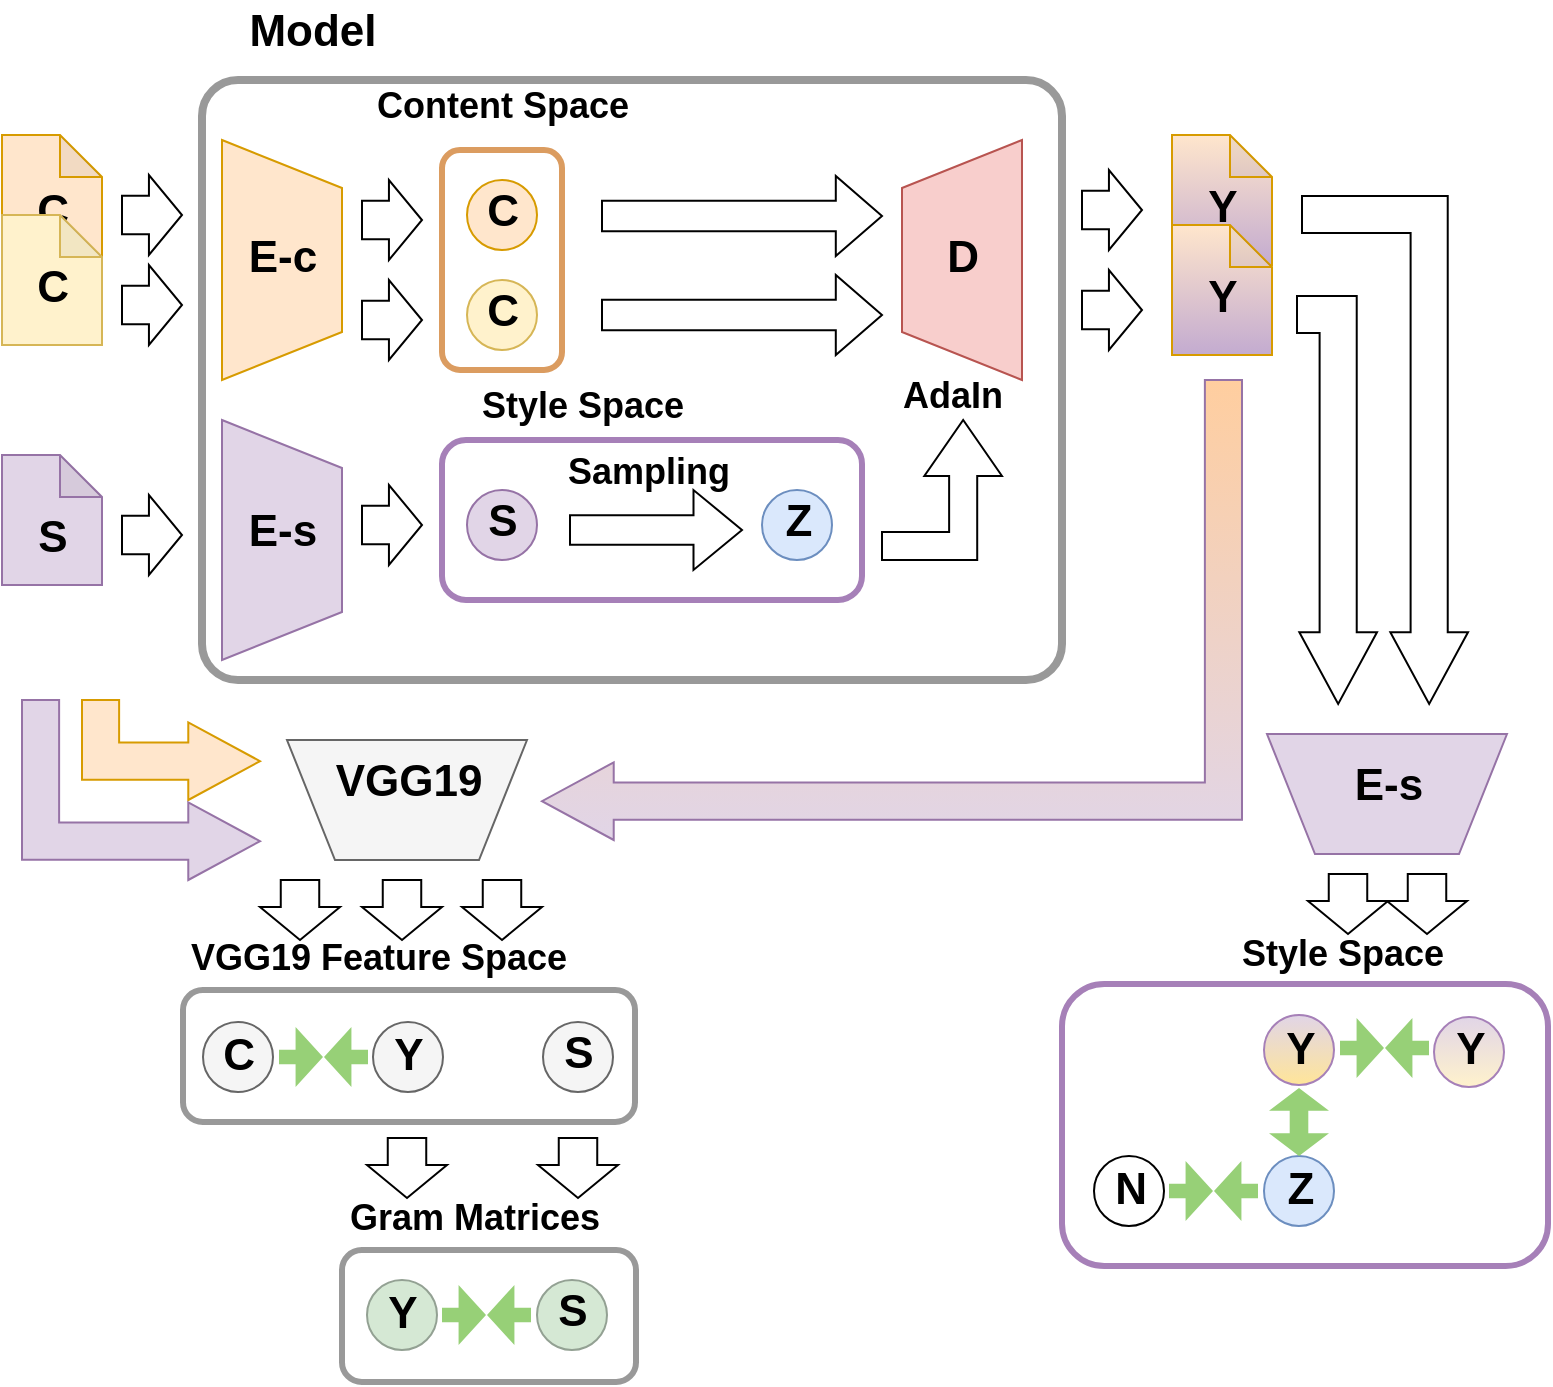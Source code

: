 <mxfile version="12.1.3" type="device" pages="1"><diagram id="BpUwLvxRDQDON40G88cy" name="Seite-1"><mxGraphModel dx="739" dy="400" grid="1" gridSize="10" guides="1" tooltips="1" connect="1" arrows="1" fold="1" page="1" pageScale="1" pageWidth="827" pageHeight="1169" math="0" shadow="0"><root><mxCell id="0"/><mxCell id="1" parent="0"/><mxCell id="B95l_GnRycxYkU9E4nNO-138" value="" style="rounded=1;whiteSpace=wrap;html=1;strokeColor=#A680B8;fillColor=none;strokeWidth=3;" parent="1" vertex="1"><mxGeometry x="570" y="612" width="243" height="141" as="geometry"/></mxCell><mxCell id="B95l_GnRycxYkU9E4nNO-159" value="" style="rounded=1;whiteSpace=wrap;html=1;strokeColor=#999999;fillColor=none;strokeWidth=3;fontColor=#333333;" parent="1" vertex="1"><mxGeometry x="210" y="745" width="147" height="66" as="geometry"/></mxCell><mxCell id="B95l_GnRycxYkU9E4nNO-143" value="" style="rounded=1;whiteSpace=wrap;html=1;strokeColor=#999999;fillColor=none;strokeWidth=3;fontColor=#333333;" parent="1" vertex="1"><mxGeometry x="130.5" y="615" width="226" height="66" as="geometry"/></mxCell><mxCell id="B95l_GnRycxYkU9E4nNO-118" value="" style="shape=note;whiteSpace=wrap;html=1;backgroundOutline=1;darkOpacity=0.05;size=21;fillColor=#ffe6cc;strokeColor=#d79b00;gradientColor=#C3ABD0;" parent="1" vertex="1"><mxGeometry x="625" y="187.5" width="50" height="65" as="geometry"/></mxCell><mxCell id="B95l_GnRycxYkU9E4nNO-51" value="" style="rounded=1;whiteSpace=wrap;html=1;strokeColor=#999999;fillColor=none;strokeWidth=4;perimeterSpacing=20;glass=0;shadow=0;comic=0;arcSize=6;labelBorderColor=#000000;horizontal=0;" parent="1" vertex="1"><mxGeometry x="140" y="160" width="430" height="300" as="geometry"/></mxCell><mxCell id="B95l_GnRycxYkU9E4nNO-8" value="" style="shape=note;whiteSpace=wrap;html=1;backgroundOutline=1;darkOpacity=0.05;size=21;fillColor=#ffe6cc;strokeColor=#d79b00;" parent="1" vertex="1"><mxGeometry x="40" y="187.5" width="50" height="65" as="geometry"/></mxCell><mxCell id="B95l_GnRycxYkU9E4nNO-111" value="&lt;div style=&quot;font-size: 22px&quot; align=&quot;center&quot;&gt;&lt;font&gt;&lt;b&gt;C&lt;br&gt;&lt;/b&gt;&lt;/font&gt;&lt;/div&gt;" style="text;html=1;resizable=0;points=[];autosize=1;align=center;verticalAlign=top;spacingTop=-4;fontColor=#000000;" parent="1" vertex="1"><mxGeometry x="50" y="210" width="30" height="20" as="geometry"/></mxCell><mxCell id="B95l_GnRycxYkU9E4nNO-29" value="" style="rounded=1;whiteSpace=wrap;html=1;strokeColor=#A680B8;fillColor=none;strokeWidth=3;" parent="1" vertex="1"><mxGeometry x="260" y="340" width="210" height="80" as="geometry"/></mxCell><mxCell id="B95l_GnRycxYkU9E4nNO-28" value="" style="rounded=1;whiteSpace=wrap;html=1;strokeColor=#DB9C60;fillColor=none;strokeWidth=3;" parent="1" vertex="1"><mxGeometry x="260" y="195" width="60" height="110" as="geometry"/></mxCell><mxCell id="B95l_GnRycxYkU9E4nNO-2" value="" style="shape=trapezoid;perimeter=trapezoidPerimeter;whiteSpace=wrap;html=1;rotation=90;fillColor=#ffe6cc;strokeColor=#d79b00;" parent="1" vertex="1"><mxGeometry x="120" y="220" width="120" height="60" as="geometry"/></mxCell><mxCell id="B95l_GnRycxYkU9E4nNO-3" value="" style="shape=trapezoid;perimeter=trapezoidPerimeter;whiteSpace=wrap;html=1;rotation=90;fillColor=#e1d5e7;strokeColor=#9673a6;" parent="1" vertex="1"><mxGeometry x="120" y="360" width="120" height="60" as="geometry"/></mxCell><mxCell id="B95l_GnRycxYkU9E4nNO-5" value="" style="shape=note;whiteSpace=wrap;html=1;backgroundOutline=1;darkOpacity=0.05;size=21;fillColor=#e1d5e7;strokeColor=#9673a6;" parent="1" vertex="1"><mxGeometry x="40" y="347.5" width="50" height="65" as="geometry"/></mxCell><mxCell id="B95l_GnRycxYkU9E4nNO-7" value="" style="shape=note;whiteSpace=wrap;html=1;backgroundOutline=1;darkOpacity=0.05;size=21;fillColor=#fff2cc;strokeColor=#d6b656;" parent="1" vertex="1"><mxGeometry x="40" y="227.5" width="50" height="65" as="geometry"/></mxCell><mxCell id="B95l_GnRycxYkU9E4nNO-12" value="" style="shape=singleArrow;whiteSpace=wrap;html=1;arrowWidth=0.481;arrowSize=0.551;" parent="1" vertex="1"><mxGeometry x="100" y="367.5" width="30" height="40" as="geometry"/></mxCell><mxCell id="B95l_GnRycxYkU9E4nNO-13" value="" style="shape=singleArrow;whiteSpace=wrap;html=1;arrowWidth=0.481;arrowSize=0.551;" parent="1" vertex="1"><mxGeometry x="100" y="207.5" width="30" height="40" as="geometry"/></mxCell><mxCell id="B95l_GnRycxYkU9E4nNO-14" value="" style="shape=singleArrow;whiteSpace=wrap;html=1;arrowWidth=0.481;arrowSize=0.551;" parent="1" vertex="1"><mxGeometry x="100" y="252.5" width="30" height="40" as="geometry"/></mxCell><mxCell id="B95l_GnRycxYkU9E4nNO-15" value="" style="ellipse;whiteSpace=wrap;html=1;aspect=fixed;fillColor=#e1d5e7;strokeColor=#9673a6;" parent="1" vertex="1"><mxGeometry x="272.5" y="365" width="35" height="35" as="geometry"/></mxCell><mxCell id="B95l_GnRycxYkU9E4nNO-16" value="" style="ellipse;whiteSpace=wrap;html=1;aspect=fixed;fillColor=#fff2cc;strokeColor=#d6b656;" parent="1" vertex="1"><mxGeometry x="272.5" y="260" width="35" height="35" as="geometry"/></mxCell><mxCell id="B95l_GnRycxYkU9E4nNO-18" value="" style="ellipse;whiteSpace=wrap;html=1;aspect=fixed;fillColor=#ffe6cc;strokeColor=#d79b00;" parent="1" vertex="1"><mxGeometry x="272.5" y="210" width="35" height="35" as="geometry"/></mxCell><mxCell id="B95l_GnRycxYkU9E4nNO-21" value="" style="shape=singleArrow;whiteSpace=wrap;html=1;arrowWidth=0.481;arrowSize=0.551;" parent="1" vertex="1"><mxGeometry x="220" y="210" width="30" height="40" as="geometry"/></mxCell><mxCell id="B95l_GnRycxYkU9E4nNO-22" value="" style="shape=singleArrow;whiteSpace=wrap;html=1;arrowWidth=0.481;arrowSize=0.551;" parent="1" vertex="1"><mxGeometry x="220" y="260" width="30" height="40" as="geometry"/></mxCell><mxCell id="B95l_GnRycxYkU9E4nNO-24" value="" style="shape=singleArrow;whiteSpace=wrap;html=1;arrowWidth=0.481;arrowSize=0.551;" parent="1" vertex="1"><mxGeometry x="220" y="362.5" width="30" height="40" as="geometry"/></mxCell><mxCell id="B95l_GnRycxYkU9E4nNO-25" value="" style="shape=singleArrow;whiteSpace=wrap;html=1;arrowWidth=0.371;arrowSize=0.282;" parent="1" vertex="1"><mxGeometry x="324" y="365" width="86" height="40" as="geometry"/></mxCell><mxCell id="B95l_GnRycxYkU9E4nNO-26" value="" style="ellipse;whiteSpace=wrap;html=1;aspect=fixed;fillColor=#dae8fc;strokeColor=#6c8ebf;" parent="1" vertex="1"><mxGeometry x="420" y="365" width="35" height="35" as="geometry"/></mxCell><mxCell id="B95l_GnRycxYkU9E4nNO-27" value="" style="shape=trapezoid;perimeter=trapezoidPerimeter;whiteSpace=wrap;html=1;rotation=90;fillColor=#f8cecc;strokeColor=#b85450;flipH=1;flipV=1;" parent="1" vertex="1"><mxGeometry x="460" y="220" width="120" height="60" as="geometry"/></mxCell><mxCell id="B95l_GnRycxYkU9E4nNO-30" value="" style="shape=singleArrow;whiteSpace=wrap;html=1;arrowWidth=0.379;arrowSize=0.165;" parent="1" vertex="1"><mxGeometry x="340" y="208" width="140" height="40" as="geometry"/></mxCell><mxCell id="B95l_GnRycxYkU9E4nNO-31" value="" style="shape=singleArrow;whiteSpace=wrap;html=1;arrowWidth=0.379;arrowSize=0.165;" parent="1" vertex="1"><mxGeometry x="340" y="257.5" width="140" height="40" as="geometry"/></mxCell><mxCell id="B95l_GnRycxYkU9E4nNO-32" value="" style="html=1;align=center;verticalAlign=middle;shape=mxgraph.arrows2.bendArrow;dy=7.02;dx=28;notch=0;arrowHead=38.83;strokeColor=#000000;fillColor=#ffffff;direction=south;flipH=0;flipV=1;" parent="1" vertex="1"><mxGeometry x="480" y="330" width="60" height="70" as="geometry"/></mxCell><mxCell id="B95l_GnRycxYkU9E4nNO-36" value="" style="shape=trapezoid;perimeter=trapezoidPerimeter;whiteSpace=wrap;html=1;rotation=90;fillColor=#f5f5f5;strokeColor=#666666;fontColor=#333333;direction=south;" parent="1" vertex="1"><mxGeometry x="212.5" y="460" width="60" height="120" as="geometry"/></mxCell><mxCell id="B95l_GnRycxYkU9E4nNO-38" value="" style="shape=singleArrow;whiteSpace=wrap;html=1;arrowWidth=0.481;arrowSize=0.551;" parent="1" vertex="1"><mxGeometry x="580" y="205" width="30" height="40" as="geometry"/></mxCell><mxCell id="B95l_GnRycxYkU9E4nNO-40" value="" style="html=1;align=center;verticalAlign=middle;shape=mxgraph.arrows2.bendArrow;dy=9.28;dx=35.86;notch=0;arrowHead=38.83;strokeColor=#d79b00;fillColor=#ffe6cc;direction=east;flipH=0;flipV=1;" parent="1" vertex="1"><mxGeometry x="80" y="470" width="89" height="50" as="geometry"/></mxCell><mxCell id="B95l_GnRycxYkU9E4nNO-44" value="" style="shape=singleArrow;whiteSpace=wrap;html=1;arrowWidth=0.481;arrowSize=0.551;" parent="1" vertex="1"><mxGeometry x="580" y="255" width="30" height="40" as="geometry"/></mxCell><mxCell id="B95l_GnRycxYkU9E4nNO-46" value="" style="html=1;align=center;verticalAlign=middle;shape=mxgraph.arrows2.bendArrow;dy=9.28;dx=35.86;notch=0;arrowHead=38.83;strokeColor=#9673a6;fillColor=#e1d5e7;direction=east;flipH=0;flipV=1;" parent="1" vertex="1"><mxGeometry x="50" y="470" width="119" height="90" as="geometry"/></mxCell><mxCell id="B95l_GnRycxYkU9E4nNO-47" value="" style="html=1;align=center;verticalAlign=middle;shape=mxgraph.arrows2.bendArrow;dy=9.28;dx=35.86;notch=0;arrowHead=38.83;strokeColor=#9673a6;fillColor=#e1d5e7;direction=east;flipH=1;flipV=1;gradientColor=#FFCE9F;" parent="1" vertex="1"><mxGeometry x="310" y="310" width="350" height="230" as="geometry"/></mxCell><mxCell id="B95l_GnRycxYkU9E4nNO-48" value="" style="shape=trapezoid;perimeter=trapezoidPerimeter;whiteSpace=wrap;html=1;rotation=90;fillColor=#e1d5e7;strokeColor=#9673a6;direction=south;" parent="1" vertex="1"><mxGeometry x="702.5" y="457" width="60" height="120" as="geometry"/></mxCell><mxCell id="B95l_GnRycxYkU9E4nNO-54" value="&lt;div style=&quot;font-size: 22px&quot; align=&quot;center&quot;&gt;&lt;font style=&quot;font-size: 22px&quot;&gt;&lt;b&gt;Model&lt;/b&gt;&lt;/font&gt;&lt;/div&gt;" style="text;html=1;resizable=0;points=[];autosize=1;align=center;verticalAlign=top;spacingTop=-4;fontColor=#000000;" parent="1" vertex="1"><mxGeometry x="155" y="120" width="80" height="20" as="geometry"/></mxCell><mxCell id="B95l_GnRycxYkU9E4nNO-55" value="&lt;div style=&quot;font-size: 22px&quot; align=&quot;center&quot;&gt;&lt;font&gt;&lt;b&gt;C&lt;br&gt;&lt;/b&gt;&lt;/font&gt;&lt;/div&gt;" style="text;html=1;resizable=0;points=[];autosize=1;align=center;verticalAlign=top;spacingTop=-4;fontColor=#000000;" parent="1" vertex="1"><mxGeometry x="50" y="247.5" width="30" height="20" as="geometry"/></mxCell><mxCell id="B95l_GnRycxYkU9E4nNO-57" value="&lt;div style=&quot;font-size: 22px&quot; align=&quot;center&quot;&gt;&lt;font&gt;&lt;b&gt;C&lt;br&gt;&lt;/b&gt;&lt;/font&gt;&lt;/div&gt;" style="text;html=1;resizable=0;points=[];autosize=1;align=center;verticalAlign=top;spacingTop=-4;fontColor=#000000;" parent="1" vertex="1"><mxGeometry x="275" y="210" width="30" height="20" as="geometry"/></mxCell><mxCell id="B95l_GnRycxYkU9E4nNO-59" value="&lt;div style=&quot;font-size: 22px&quot; align=&quot;center&quot;&gt;&lt;font&gt;&lt;b&gt;C&lt;br&gt;&lt;/b&gt;&lt;/font&gt;&lt;/div&gt;" style="text;html=1;resizable=0;points=[];autosize=1;align=center;verticalAlign=top;spacingTop=-4;fontColor=#000000;" parent="1" vertex="1"><mxGeometry x="275" y="260" width="30" height="20" as="geometry"/></mxCell><mxCell id="B95l_GnRycxYkU9E4nNO-64" value="&lt;div style=&quot;font-size: 22px&quot; align=&quot;center&quot;&gt;&lt;font&gt;&lt;b&gt;E-c&lt;br&gt;&lt;/b&gt;&lt;/font&gt;&lt;/div&gt;" style="text;html=1;resizable=0;points=[];autosize=1;align=center;verticalAlign=top;spacingTop=-4;fontColor=#000000;" parent="1" vertex="1"><mxGeometry x="155" y="232.5" width="50" height="20" as="geometry"/></mxCell><mxCell id="B95l_GnRycxYkU9E4nNO-65" value="&lt;div style=&quot;font-size: 22px&quot; align=&quot;center&quot;&gt;&lt;font&gt;&lt;b&gt;E-s&lt;/b&gt;&lt;/font&gt;&lt;/div&gt;" style="text;html=1;resizable=0;points=[];autosize=1;align=center;verticalAlign=top;spacingTop=-4;fontColor=#000000;" parent="1" vertex="1"><mxGeometry x="155" y="370" width="50" height="20" as="geometry"/></mxCell><mxCell id="B95l_GnRycxYkU9E4nNO-66" value="&lt;div style=&quot;font-size: 22px&quot; align=&quot;center&quot;&gt;&lt;font&gt;&lt;b&gt;S&lt;/b&gt;&lt;/font&gt;&lt;/div&gt;" style="text;html=1;resizable=0;points=[];autosize=1;align=center;verticalAlign=top;spacingTop=-4;fontColor=#000000;" parent="1" vertex="1"><mxGeometry x="50" y="372.5" width="30" height="20" as="geometry"/></mxCell><mxCell id="B95l_GnRycxYkU9E4nNO-67" value="&lt;div style=&quot;font-size: 22px&quot; align=&quot;center&quot;&gt;&lt;font&gt;&lt;b&gt;S&lt;/b&gt;&lt;/font&gt;&lt;/div&gt;" style="text;html=1;resizable=0;points=[];autosize=1;align=center;verticalAlign=top;spacingTop=-4;fontColor=#000000;" parent="1" vertex="1"><mxGeometry x="275" y="365" width="30" height="20" as="geometry"/></mxCell><mxCell id="B95l_GnRycxYkU9E4nNO-68" value="&lt;div style=&quot;font-size: 22px&quot; align=&quot;center&quot;&gt;&lt;font&gt;&lt;b&gt;Z&lt;/b&gt;&lt;/font&gt;&lt;/div&gt;" style="text;html=1;resizable=0;points=[];autosize=1;align=center;verticalAlign=top;spacingTop=-4;fontColor=#000000;" parent="1" vertex="1"><mxGeometry x="422.5" y="365" width="30" height="20" as="geometry"/></mxCell><mxCell id="B95l_GnRycxYkU9E4nNO-70" value="&lt;div style=&quot;font-size: 22px&quot; align=&quot;center&quot;&gt;&lt;font&gt;&lt;b&gt;D&lt;/b&gt;&lt;/font&gt;&lt;/div&gt;" style="text;html=1;resizable=0;points=[];autosize=1;align=center;verticalAlign=top;spacingTop=-4;fontColor=#000000;" parent="1" vertex="1"><mxGeometry x="505" y="232.5" width="30" height="20" as="geometry"/></mxCell><mxCell id="B95l_GnRycxYkU9E4nNO-71" value="&lt;div style=&quot;font-size: 18px&quot; align=&quot;center&quot;&gt;&lt;font style=&quot;font-size: 18px&quot;&gt;&lt;b&gt;&lt;font&gt;Content Space&lt;/font&gt;&lt;br&gt;&lt;/b&gt;&lt;/font&gt;&lt;/div&gt;" style="text;html=1;resizable=0;points=[];autosize=1;align=center;verticalAlign=top;spacingTop=-4;fontColor=#000000;" parent="1" vertex="1"><mxGeometry x="220" y="160" width="140" height="20" as="geometry"/></mxCell><mxCell id="B95l_GnRycxYkU9E4nNO-72" value="&lt;div style=&quot;font-size: 18px&quot; align=&quot;center&quot;&gt;&lt;font style=&quot;font-size: 18px&quot;&gt;&lt;b&gt;Style Space&lt;br&gt;&lt;/b&gt;&lt;/font&gt;&lt;/div&gt;" style="text;html=1;resizable=0;points=[];autosize=1;align=center;verticalAlign=top;spacingTop=-4;fontColor=#000000;" parent="1" vertex="1"><mxGeometry x="270" y="310" width="120" height="20" as="geometry"/></mxCell><mxCell id="B95l_GnRycxYkU9E4nNO-74" value="&lt;font style=&quot;font-size: 22px&quot;&gt;&lt;b&gt;Y&lt;br&gt;&lt;/b&gt;&lt;/font&gt;" style="text;html=1;resizable=0;points=[];autosize=1;align=center;verticalAlign=top;spacingTop=-4;fontColor=#000000;" parent="1" vertex="1"><mxGeometry x="635" y="208" width="30" height="20" as="geometry"/></mxCell><mxCell id="B95l_GnRycxYkU9E4nNO-89" value="" style="shape=singleArrow;whiteSpace=wrap;html=1;arrowWidth=0.481;arrowSize=0.551;direction=south;" parent="1" vertex="1"><mxGeometry x="693" y="557" width="40" height="30" as="geometry"/></mxCell><mxCell id="B95l_GnRycxYkU9E4nNO-91" value="" style="shape=singleArrow;whiteSpace=wrap;html=1;arrowWidth=0.481;arrowSize=0.551;direction=south;" parent="1" vertex="1"><mxGeometry x="732.5" y="557" width="40" height="30" as="geometry"/></mxCell><mxCell id="B95l_GnRycxYkU9E4nNO-99" value="&lt;div style=&quot;font-size: 22px&quot; align=&quot;center&quot;&gt;&lt;font&gt;&lt;b&gt;E-s&lt;/b&gt;&lt;/font&gt;&lt;/div&gt;" style="text;html=1;resizable=0;points=[];autosize=1;align=center;verticalAlign=top;spacingTop=-4;direction=south;fontColor=#000000;" parent="1" vertex="1"><mxGeometry x="722.5" y="497" width="20" height="50" as="geometry"/></mxCell><mxCell id="B95l_GnRycxYkU9E4nNO-103" value="" style="html=1;align=center;verticalAlign=middle;shape=mxgraph.arrows2.bendArrow;dy=9.28;dx=35.86;notch=0;arrowHead=38.83;strokeColor=#000000;fillColor=#ffffff;direction=south;flipH=0;flipV=0;" parent="1" vertex="1"><mxGeometry x="687.5" y="268" width="40" height="204" as="geometry"/></mxCell><mxCell id="B95l_GnRycxYkU9E4nNO-104" value="" style="html=1;align=center;verticalAlign=middle;shape=mxgraph.arrows2.bendArrow;dy=9.28;dx=35.86;notch=0;arrowHead=38.83;strokeColor=#000000;fillColor=#ffffff;direction=south;flipH=0;flipV=0;" parent="1" vertex="1"><mxGeometry x="690" y="218" width="83" height="254" as="geometry"/></mxCell><mxCell id="B95l_GnRycxYkU9E4nNO-105" value="" style="ellipse;whiteSpace=wrap;html=1;aspect=fixed;fillColor=#E1D5E7;strokeColor=#A680B8;gradientDirection=east;gradientColor=#FFE599;direction=south;" parent="1" vertex="1"><mxGeometry x="671" y="627.5" width="35" height="35" as="geometry"/></mxCell><mxCell id="B95l_GnRycxYkU9E4nNO-106" value="&lt;font style=&quot;font-size: 22px&quot;&gt;&lt;b&gt;Y&lt;br&gt;&lt;/b&gt;&lt;/font&gt;" style="text;html=1;resizable=0;points=[];autosize=1;align=center;verticalAlign=top;spacingTop=-4;direction=south;fontColor=#000000;" parent="1" vertex="1"><mxGeometry x="678.5" y="628.5" width="20" height="30" as="geometry"/></mxCell><mxCell id="B95l_GnRycxYkU9E4nNO-107" value="" style="ellipse;whiteSpace=wrap;html=1;aspect=fixed;fillColor=#E1D5E7;strokeColor=#A680B8;gradientDirection=east;gradientColor=#FFF2CC;direction=south;" parent="1" vertex="1"><mxGeometry x="756" y="628.5" width="35" height="35" as="geometry"/></mxCell><mxCell id="B95l_GnRycxYkU9E4nNO-108" value="&lt;font style=&quot;font-size: 22px&quot;&gt;&lt;b&gt;Y&lt;br&gt;&lt;/b&gt;&lt;/font&gt;" style="text;html=1;resizable=0;points=[];autosize=1;align=center;verticalAlign=top;spacingTop=-4;direction=west;fontColor=#000000;" parent="1" vertex="1"><mxGeometry x="758.5" y="629" width="30" height="20" as="geometry"/></mxCell><mxCell id="B95l_GnRycxYkU9E4nNO-112" value="" style="ellipse;whiteSpace=wrap;html=1;aspect=fixed;fillColor=#dae8fc;strokeColor=#6c8ebf;gradientDirection=east;direction=south;" parent="1" vertex="1"><mxGeometry x="671" y="698" width="35" height="35" as="geometry"/></mxCell><mxCell id="B95l_GnRycxYkU9E4nNO-113" value="&lt;font style=&quot;font-size: 22px&quot;&gt;&lt;b&gt;Z&lt;br&gt;&lt;/b&gt;&lt;/font&gt;" style="text;html=1;resizable=0;points=[];autosize=1;align=center;verticalAlign=top;spacingTop=-4;direction=south;fontColor=#000000;" parent="1" vertex="1"><mxGeometry x="673.5" y="699" width="30" height="20" as="geometry"/></mxCell><mxCell id="B95l_GnRycxYkU9E4nNO-114" value="" style="html=1;shadow=0;dashed=0;align=center;verticalAlign=middle;shape=mxgraph.arrows2.twoWayArrow;dy=0.69;dx=11.33;rounded=1;glass=0;comic=0;strokeColor=none;strokeWidth=4;fillColor=#97D077;direction=south;" parent="1" vertex="1"><mxGeometry x="673.5" y="664" width="30" height="34" as="geometry"/></mxCell><mxCell id="B95l_GnRycxYkU9E4nNO-116" value="" style="html=1;shadow=0;dashed=0;align=center;verticalAlign=middle;shape=mxgraph.arrows2.arrow;dy=0.76;dx=13.71;notch=0;rounded=1;glass=0;comic=0;strokeColor=none;strokeWidth=4;fillColor=#97D077;gradientColor=none;" parent="1" vertex="1"><mxGeometry x="709" y="629" width="22" height="30" as="geometry"/></mxCell><mxCell id="B95l_GnRycxYkU9E4nNO-117" value="&lt;font style=&quot;font-size: 22px&quot;&gt;&lt;b&gt;&lt;font style=&quot;font-size: 22px&quot;&gt;VGG19&lt;/font&gt;&lt;/b&gt;&lt;/font&gt;" style="text;html=1;resizable=0;points=[];autosize=1;align=center;verticalAlign=top;spacingTop=-4;direction=south;fontColor=#000000;" parent="1" vertex="1"><mxGeometry x="197.5" y="495" width="90" height="20" as="geometry"/></mxCell><mxCell id="B95l_GnRycxYkU9E4nNO-119" value="" style="shape=note;whiteSpace=wrap;html=1;backgroundOutline=1;darkOpacity=0.05;size=21;fillColor=#ffe6cc;strokeColor=#d79b00;gradientColor=#C3ABD0;" parent="1" vertex="1"><mxGeometry x="625" y="232.5" width="50" height="65" as="geometry"/></mxCell><mxCell id="B95l_GnRycxYkU9E4nNO-120" value="&lt;font style=&quot;font-size: 22px&quot;&gt;&lt;b&gt;Y&lt;br&gt;&lt;/b&gt;&lt;/font&gt;" style="text;html=1;resizable=0;points=[];autosize=1;align=center;verticalAlign=top;spacingTop=-4;fontColor=#000000;" parent="1" vertex="1"><mxGeometry x="635" y="253" width="30" height="20" as="geometry"/></mxCell><mxCell id="B95l_GnRycxYkU9E4nNO-122" value="" style="html=1;shadow=0;dashed=0;align=center;verticalAlign=middle;shape=mxgraph.arrows2.arrow;dy=0.76;dx=13.71;notch=0;rounded=1;glass=0;comic=0;strokeColor=none;strokeWidth=4;fillColor=#97D077;gradientColor=none;flipH=1;" parent="1" vertex="1"><mxGeometry x="731.5" y="629" width="22" height="30" as="geometry"/></mxCell><mxCell id="B95l_GnRycxYkU9E4nNO-125" value="" style="ellipse;whiteSpace=wrap;html=1;aspect=fixed;fillColor=#f5f5f5;strokeColor=#666666;gradientDirection=east;direction=south;fontColor=#333333;" parent="1" vertex="1"><mxGeometry x="140.5" y="631" width="35" height="35" as="geometry"/></mxCell><mxCell id="B95l_GnRycxYkU9E4nNO-126" value="&lt;font style=&quot;font-size: 22px&quot;&gt;&lt;b&gt;C&lt;br&gt;&lt;/b&gt;&lt;/font&gt;" style="text;html=1;resizable=0;points=[];autosize=1;align=center;verticalAlign=top;spacingTop=-4;direction=south;fontColor=#000000;" parent="1" vertex="1"><mxGeometry x="143" y="632" width="30" height="20" as="geometry"/></mxCell><mxCell id="B95l_GnRycxYkU9E4nNO-129" value="" style="ellipse;whiteSpace=wrap;html=1;aspect=fixed;fillColor=#f5f5f5;strokeColor=#666666;gradientDirection=east;direction=south;fontColor=#333333;" parent="1" vertex="1"><mxGeometry x="225.5" y="631" width="35" height="35" as="geometry"/></mxCell><mxCell id="B95l_GnRycxYkU9E4nNO-130" value="&lt;font style=&quot;font-size: 22px&quot;&gt;&lt;b&gt;Y&lt;br&gt;&lt;/b&gt;&lt;/font&gt;" style="text;html=1;resizable=0;points=[];autosize=1;align=center;verticalAlign=top;spacingTop=-4;direction=south;fontColor=#000000;" parent="1" vertex="1"><mxGeometry x="228" y="632" width="30" height="20" as="geometry"/></mxCell><mxCell id="B95l_GnRycxYkU9E4nNO-133" value="" style="html=1;shadow=0;dashed=0;align=center;verticalAlign=middle;shape=mxgraph.arrows2.arrow;dy=0.76;dx=13.71;notch=0;rounded=1;glass=0;comic=0;strokeColor=none;strokeWidth=4;fillColor=#97D077;gradientColor=none;" parent="1" vertex="1"><mxGeometry x="178.5" y="633.5" width="22" height="30" as="geometry"/></mxCell><mxCell id="B95l_GnRycxYkU9E4nNO-134" value="" style="html=1;shadow=0;dashed=0;align=center;verticalAlign=middle;shape=mxgraph.arrows2.arrow;dy=0.76;dx=13.71;notch=0;rounded=1;glass=0;comic=0;strokeColor=none;strokeWidth=4;fillColor=#97D077;gradientColor=none;flipH=1;" parent="1" vertex="1"><mxGeometry x="201" y="633.5" width="22" height="30" as="geometry"/></mxCell><mxCell id="B95l_GnRycxYkU9E4nNO-135" value="" style="shape=singleArrow;whiteSpace=wrap;html=1;arrowWidth=0.481;arrowSize=0.551;direction=south;" parent="1" vertex="1"><mxGeometry x="169" y="560" width="40" height="30" as="geometry"/></mxCell><mxCell id="B95l_GnRycxYkU9E4nNO-136" value="" style="shape=singleArrow;whiteSpace=wrap;html=1;arrowWidth=0.481;arrowSize=0.551;direction=south;" parent="1" vertex="1"><mxGeometry x="220" y="560" width="40" height="30" as="geometry"/></mxCell><mxCell id="B95l_GnRycxYkU9E4nNO-139" value="&lt;div style=&quot;font-size: 18px&quot; align=&quot;center&quot;&gt;&lt;font style=&quot;font-size: 18px&quot;&gt;&lt;b&gt;Style Space&lt;br&gt;&lt;/b&gt;&lt;/font&gt;&lt;/div&gt;" style="text;html=1;resizable=0;points=[];autosize=1;align=center;verticalAlign=top;spacingTop=-4;fontColor=#000000;" parent="1" vertex="1"><mxGeometry x="650" y="584" width="120" height="20" as="geometry"/></mxCell><mxCell id="B95l_GnRycxYkU9E4nNO-140" value="" style="shape=singleArrow;whiteSpace=wrap;html=1;arrowWidth=0.481;arrowSize=0.551;direction=south;" parent="1" vertex="1"><mxGeometry x="270" y="560" width="40" height="30" as="geometry"/></mxCell><mxCell id="B95l_GnRycxYkU9E4nNO-141" value="" style="ellipse;whiteSpace=wrap;html=1;aspect=fixed;fillColor=#f5f5f5;strokeColor=#666666;gradientDirection=east;direction=south;fontColor=#333333;" parent="1" vertex="1"><mxGeometry x="310.5" y="631" width="35" height="35" as="geometry"/></mxCell><mxCell id="B95l_GnRycxYkU9E4nNO-142" value="&lt;font style=&quot;font-size: 22px&quot;&gt;&lt;b&gt;S&lt;br&gt;&lt;/b&gt;&lt;/font&gt;" style="text;html=1;resizable=0;points=[];autosize=1;align=center;verticalAlign=top;spacingTop=-4;direction=south;fontColor=#000000;" parent="1" vertex="1"><mxGeometry x="313" y="631" width="30" height="20" as="geometry"/></mxCell><mxCell id="B95l_GnRycxYkU9E4nNO-144" value="&lt;div style=&quot;font-size: 18px&quot; align=&quot;center&quot;&gt;&lt;font style=&quot;font-size: 18px&quot;&gt;&lt;b&gt;VGG19 Feature Space&lt;br&gt;&lt;/b&gt;&lt;/font&gt;&lt;/div&gt;" style="text;html=1;resizable=0;points=[];autosize=1;align=center;verticalAlign=top;spacingTop=-4;fontColor=#000000;" parent="1" vertex="1"><mxGeometry x="128" y="586" width="200" height="20" as="geometry"/></mxCell><mxCell id="B95l_GnRycxYkU9E4nNO-145" value="" style="shape=singleArrow;whiteSpace=wrap;html=1;arrowWidth=0.481;arrowSize=0.551;direction=south;" parent="1" vertex="1"><mxGeometry x="222.5" y="689" width="40" height="30" as="geometry"/></mxCell><mxCell id="B95l_GnRycxYkU9E4nNO-146" value="" style="shape=singleArrow;whiteSpace=wrap;html=1;arrowWidth=0.481;arrowSize=0.551;direction=south;" parent="1" vertex="1"><mxGeometry x="308" y="689" width="40" height="30" as="geometry"/></mxCell><mxCell id="B95l_GnRycxYkU9E4nNO-147" value="" style="ellipse;whiteSpace=wrap;html=1;aspect=fixed;fillColor=#D5E8D4;strokeColor=#93A193;gradientDirection=east;direction=south;fontColor=#333333;" parent="1" vertex="1"><mxGeometry x="222.5" y="760" width="35" height="35" as="geometry"/></mxCell><mxCell id="B95l_GnRycxYkU9E4nNO-148" value="&lt;font style=&quot;font-size: 22px&quot;&gt;&lt;b&gt;Y&lt;br&gt;&lt;/b&gt;&lt;/font&gt;" style="text;html=1;resizable=0;points=[];autosize=1;align=center;verticalAlign=top;spacingTop=-4;direction=south;fontColor=#000000;" parent="1" vertex="1"><mxGeometry x="225" y="761" width="30" height="20" as="geometry"/></mxCell><mxCell id="B95l_GnRycxYkU9E4nNO-149" value="" style="ellipse;whiteSpace=wrap;html=1;aspect=fixed;fillColor=#D5E8D4;strokeColor=#93A193;gradientDirection=east;direction=south;fontColor=#333333;" parent="1" vertex="1"><mxGeometry x="307.5" y="760" width="35" height="35" as="geometry"/></mxCell><mxCell id="B95l_GnRycxYkU9E4nNO-150" value="&lt;font style=&quot;font-size: 22px&quot;&gt;&lt;b&gt;S&lt;br&gt;&lt;/b&gt;&lt;/font&gt;" style="text;html=1;resizable=0;points=[];autosize=1;align=center;verticalAlign=top;spacingTop=-4;direction=south;fontColor=#000000;" parent="1" vertex="1"><mxGeometry x="310" y="760" width="30" height="20" as="geometry"/></mxCell><mxCell id="B95l_GnRycxYkU9E4nNO-156" value="" style="html=1;shadow=0;dashed=0;align=center;verticalAlign=middle;shape=mxgraph.arrows2.arrow;dy=0.76;dx=13.71;notch=0;rounded=1;glass=0;comic=0;strokeColor=none;strokeWidth=4;fillColor=#97D077;gradientColor=none;" parent="1" vertex="1"><mxGeometry x="260" y="762.5" width="22" height="30" as="geometry"/></mxCell><mxCell id="B95l_GnRycxYkU9E4nNO-157" value="" style="html=1;shadow=0;dashed=0;align=center;verticalAlign=middle;shape=mxgraph.arrows2.arrow;dy=0.76;dx=13.71;notch=0;rounded=1;glass=0;comic=0;strokeColor=none;strokeWidth=4;fillColor=#97D077;gradientColor=none;flipH=1;" parent="1" vertex="1"><mxGeometry x="282.5" y="762.5" width="22" height="30" as="geometry"/></mxCell><mxCell id="B95l_GnRycxYkU9E4nNO-160" value="&lt;font style=&quot;font-size: 18px&quot;&gt;&lt;b&gt;Gram Matrices&lt;br&gt;&lt;/b&gt;&lt;/font&gt;" style="text;html=1;resizable=0;points=[];autosize=1;align=center;verticalAlign=top;spacingTop=-4;fontColor=#000000;" parent="1" vertex="1"><mxGeometry x="205.5" y="715.5" width="140" height="20" as="geometry"/></mxCell><mxCell id="B95l_GnRycxYkU9E4nNO-165" value="" style="ellipse;whiteSpace=wrap;html=1;aspect=fixed;gradientDirection=east;direction=south;" parent="1" vertex="1"><mxGeometry x="586" y="698" width="35" height="35" as="geometry"/></mxCell><mxCell id="B95l_GnRycxYkU9E4nNO-166" value="&lt;font style=&quot;font-size: 22px&quot;&gt;&lt;b&gt;N&lt;br&gt;&lt;/b&gt;&lt;/font&gt;" style="text;html=1;resizable=0;points=[];autosize=1;align=center;verticalAlign=top;spacingTop=-4;direction=south;fontColor=#000000;" parent="1" vertex="1"><mxGeometry x="588.5" y="699" width="30" height="20" as="geometry"/></mxCell><mxCell id="B95l_GnRycxYkU9E4nNO-169" value="" style="html=1;shadow=0;dashed=0;align=center;verticalAlign=middle;shape=mxgraph.arrows2.arrow;dy=0.76;dx=13.71;notch=0;rounded=1;glass=0;comic=0;strokeColor=none;strokeWidth=4;fillColor=#97D077;gradientColor=none;" parent="1" vertex="1"><mxGeometry x="623.5" y="700.5" width="22" height="30" as="geometry"/></mxCell><mxCell id="B95l_GnRycxYkU9E4nNO-170" value="" style="html=1;shadow=0;dashed=0;align=center;verticalAlign=middle;shape=mxgraph.arrows2.arrow;dy=0.76;dx=13.71;notch=0;rounded=1;glass=0;comic=0;strokeColor=none;strokeWidth=4;fillColor=#97D077;gradientColor=none;flipH=1;" parent="1" vertex="1"><mxGeometry x="646" y="700.5" width="22" height="30" as="geometry"/></mxCell><mxCell id="Z-QVt-blYzhlU_kxZros-1" value="&lt;div style=&quot;font-size: 18px&quot; align=&quot;center&quot;&gt;&lt;font style=&quot;font-size: 18px&quot;&gt;&lt;b&gt;Sampling&lt;br&gt;&lt;/b&gt;&lt;/font&gt;&lt;/div&gt;" style="text;html=1;resizable=0;points=[];autosize=1;align=center;verticalAlign=top;spacingTop=-4;fontColor=#000000;" vertex="1" parent="1"><mxGeometry x="313" y="342.5" width="100" height="20" as="geometry"/></mxCell><mxCell id="Z-QVt-blYzhlU_kxZros-5" value="&lt;font style=&quot;font-size: 18px&quot;&gt;&lt;b&gt;AdaIn&lt;br&gt;&lt;/b&gt;&lt;/font&gt;" style="text;html=1;resizable=0;points=[];autosize=1;align=center;verticalAlign=top;spacingTop=-4;fontColor=#000000;" vertex="1" parent="1"><mxGeometry x="480" y="305" width="70" height="20" as="geometry"/></mxCell></root></mxGraphModel></diagram></mxfile>